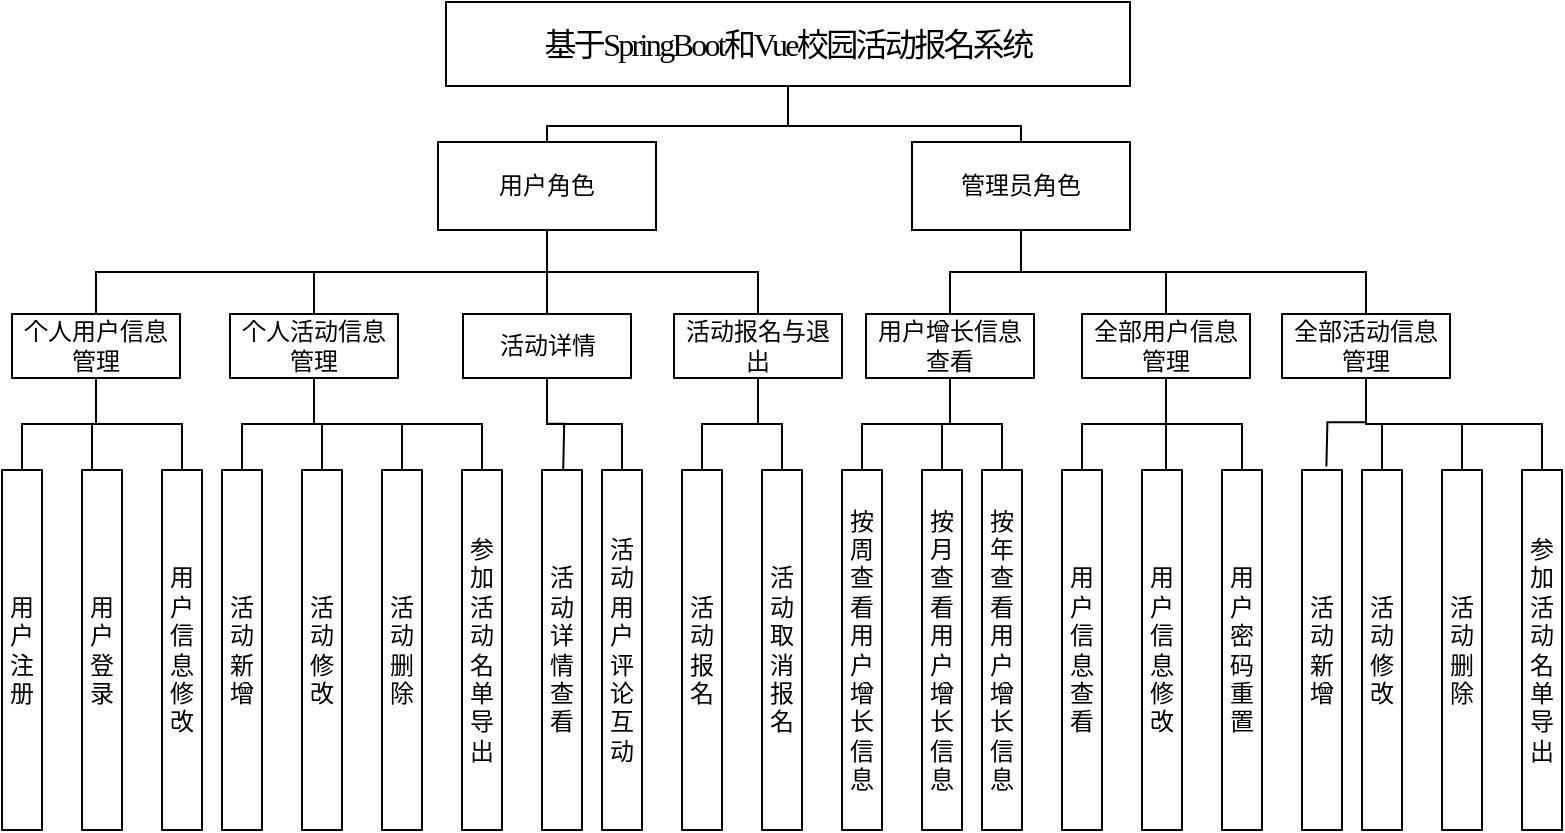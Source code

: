 <mxfile version="27.0.3">
  <diagram name="第 1 页" id="MBQGEKTdenSgJvhu8tuf">
    <mxGraphModel dx="1034" dy="570" grid="0" gridSize="10" guides="1" tooltips="1" connect="1" arrows="0" fold="1" page="1" pageScale="1" pageWidth="1200" pageHeight="1600" math="0" shadow="0">
      <root>
        <mxCell id="0" />
        <mxCell id="1" parent="0" />
        <mxCell id="3ItBfRFbZRFapq3-qud3-44" style="edgeStyle=orthogonalEdgeStyle;rounded=0;orthogonalLoop=1;jettySize=auto;html=1;exitX=0.5;exitY=1;exitDx=0;exitDy=0;entryX=0.5;entryY=0;entryDx=0;entryDy=0;endArrow=none;startFill=0;" edge="1" parent="1" source="3ItBfRFbZRFapq3-qud3-1" target="3ItBfRFbZRFapq3-qud3-14">
          <mxGeometry relative="1" as="geometry">
            <Array as="points">
              <mxPoint x="540" y="107" />
              <mxPoint x="420" y="107" />
            </Array>
          </mxGeometry>
        </mxCell>
        <mxCell id="3ItBfRFbZRFapq3-qud3-49" style="edgeStyle=orthogonalEdgeStyle;shape=connector;rounded=0;orthogonalLoop=1;jettySize=auto;html=1;exitX=0.5;exitY=1;exitDx=0;exitDy=0;entryX=0.5;entryY=0;entryDx=0;entryDy=0;strokeColor=default;align=center;verticalAlign=middle;fontFamily=Helvetica;fontSize=11;fontColor=default;labelBackgroundColor=default;startFill=0;endArrow=none;" edge="1" parent="1" source="3ItBfRFbZRFapq3-qud3-1" target="3ItBfRFbZRFapq3-qud3-15">
          <mxGeometry relative="1" as="geometry" />
        </mxCell>
        <mxCell id="3ItBfRFbZRFapq3-qud3-1" value="&lt;p class=&quot;MsoNormal&quot;&gt;&lt;span style=&quot;font-family: &amp;quot;Times New Roman&amp;quot;; letter-spacing: -1pt;&quot;&gt;&lt;font style=&quot;font-size: 16px;&quot;&gt;&lt;font style=&quot;&quot; face=&quot;楷体_GB2312&quot;&gt;基于&lt;/font&gt;SpringBoot&lt;font style=&quot;&quot; face=&quot;楷体_GB2312&quot;&gt;和&lt;/font&gt;&lt;font style=&quot;&quot; face=&quot;Times New Roman&quot;&gt;Vue&lt;/font&gt;&lt;font style=&quot;&quot; face=&quot;楷体_GB2312&quot;&gt;校园活动报名系统&lt;/font&gt;&lt;/font&gt;&lt;/span&gt;&lt;/p&gt;" style="rounded=0;whiteSpace=wrap;html=1;" vertex="1" parent="1">
          <mxGeometry x="369" y="45" width="342" height="42" as="geometry" />
        </mxCell>
        <mxCell id="3ItBfRFbZRFapq3-qud3-57" style="edgeStyle=orthogonalEdgeStyle;shape=connector;rounded=0;orthogonalLoop=1;jettySize=auto;html=1;exitX=0.5;exitY=1;exitDx=0;exitDy=0;entryX=0.5;entryY=0;entryDx=0;entryDy=0;strokeColor=default;align=center;verticalAlign=middle;fontFamily=Helvetica;fontSize=11;fontColor=default;labelBackgroundColor=default;startFill=0;endArrow=none;" edge="1" parent="1" source="3ItBfRFbZRFapq3-qud3-2" target="3ItBfRFbZRFapq3-qud3-19">
          <mxGeometry relative="1" as="geometry" />
        </mxCell>
        <mxCell id="3ItBfRFbZRFapq3-qud3-58" style="edgeStyle=orthogonalEdgeStyle;shape=connector;rounded=0;orthogonalLoop=1;jettySize=auto;html=1;exitX=0.5;exitY=1;exitDx=0;exitDy=0;entryX=0.25;entryY=0;entryDx=0;entryDy=0;strokeColor=default;align=center;verticalAlign=middle;fontFamily=Helvetica;fontSize=11;fontColor=default;labelBackgroundColor=default;startFill=0;endArrow=none;" edge="1" parent="1" source="3ItBfRFbZRFapq3-qud3-2" target="3ItBfRFbZRFapq3-qud3-21">
          <mxGeometry relative="1" as="geometry" />
        </mxCell>
        <mxCell id="3ItBfRFbZRFapq3-qud3-59" style="edgeStyle=orthogonalEdgeStyle;shape=connector;rounded=0;orthogonalLoop=1;jettySize=auto;html=1;exitX=0.5;exitY=1;exitDx=0;exitDy=0;strokeColor=default;align=center;verticalAlign=middle;fontFamily=Helvetica;fontSize=11;fontColor=default;labelBackgroundColor=default;startFill=0;endArrow=none;" edge="1" parent="1" source="3ItBfRFbZRFapq3-qud3-2" target="3ItBfRFbZRFapq3-qud3-22">
          <mxGeometry relative="1" as="geometry" />
        </mxCell>
        <mxCell id="3ItBfRFbZRFapq3-qud3-2" value="个人用户信息管理" style="rounded=0;whiteSpace=wrap;html=1;" vertex="1" parent="1">
          <mxGeometry x="152" y="201" width="84" height="32" as="geometry" />
        </mxCell>
        <mxCell id="3ItBfRFbZRFapq3-qud3-60" style="edgeStyle=orthogonalEdgeStyle;shape=connector;rounded=0;orthogonalLoop=1;jettySize=auto;html=1;exitX=0.5;exitY=1;exitDx=0;exitDy=0;entryX=0.5;entryY=0;entryDx=0;entryDy=0;strokeColor=default;align=center;verticalAlign=middle;fontFamily=Helvetica;fontSize=11;fontColor=default;labelBackgroundColor=default;startFill=0;endArrow=none;" edge="1" parent="1" source="3ItBfRFbZRFapq3-qud3-8" target="3ItBfRFbZRFapq3-qud3-23">
          <mxGeometry relative="1" as="geometry" />
        </mxCell>
        <mxCell id="3ItBfRFbZRFapq3-qud3-61" style="edgeStyle=orthogonalEdgeStyle;shape=connector;rounded=0;orthogonalLoop=1;jettySize=auto;html=1;exitX=0.5;exitY=1;exitDx=0;exitDy=0;entryX=0.5;entryY=0;entryDx=0;entryDy=0;strokeColor=default;align=center;verticalAlign=middle;fontFamily=Helvetica;fontSize=11;fontColor=default;labelBackgroundColor=default;startFill=0;endArrow=none;" edge="1" parent="1" source="3ItBfRFbZRFapq3-qud3-8" target="3ItBfRFbZRFapq3-qud3-24">
          <mxGeometry relative="1" as="geometry" />
        </mxCell>
        <mxCell id="3ItBfRFbZRFapq3-qud3-62" style="edgeStyle=orthogonalEdgeStyle;shape=connector;rounded=0;orthogonalLoop=1;jettySize=auto;html=1;exitX=0.5;exitY=1;exitDx=0;exitDy=0;entryX=0.5;entryY=0;entryDx=0;entryDy=0;strokeColor=default;align=center;verticalAlign=middle;fontFamily=Helvetica;fontSize=11;fontColor=default;labelBackgroundColor=default;startFill=0;endArrow=none;" edge="1" parent="1" source="3ItBfRFbZRFapq3-qud3-8" target="3ItBfRFbZRFapq3-qud3-25">
          <mxGeometry relative="1" as="geometry" />
        </mxCell>
        <mxCell id="3ItBfRFbZRFapq3-qud3-63" style="edgeStyle=orthogonalEdgeStyle;shape=connector;rounded=0;orthogonalLoop=1;jettySize=auto;html=1;exitX=0.5;exitY=1;exitDx=0;exitDy=0;entryX=0.5;entryY=0;entryDx=0;entryDy=0;strokeColor=default;align=center;verticalAlign=middle;fontFamily=Helvetica;fontSize=11;fontColor=default;labelBackgroundColor=default;startFill=0;endArrow=none;" edge="1" parent="1" source="3ItBfRFbZRFapq3-qud3-8" target="3ItBfRFbZRFapq3-qud3-41">
          <mxGeometry relative="1" as="geometry" />
        </mxCell>
        <mxCell id="3ItBfRFbZRFapq3-qud3-8" value="个人活动信息管理" style="rounded=0;whiteSpace=wrap;html=1;" vertex="1" parent="1">
          <mxGeometry x="261" y="201" width="84" height="32" as="geometry" />
        </mxCell>
        <mxCell id="3ItBfRFbZRFapq3-qud3-64" style="edgeStyle=orthogonalEdgeStyle;shape=connector;rounded=0;orthogonalLoop=1;jettySize=auto;html=1;exitX=0.5;exitY=1;exitDx=0;exitDy=0;strokeColor=default;align=center;verticalAlign=middle;fontFamily=Helvetica;fontSize=11;fontColor=default;labelBackgroundColor=default;startFill=0;endArrow=none;" edge="1" parent="1" source="3ItBfRFbZRFapq3-qud3-9">
          <mxGeometry relative="1" as="geometry">
            <mxPoint x="427.6" y="278.8" as="targetPoint" />
          </mxGeometry>
        </mxCell>
        <mxCell id="3ItBfRFbZRFapq3-qud3-65" style="edgeStyle=orthogonalEdgeStyle;shape=connector;rounded=0;orthogonalLoop=1;jettySize=auto;html=1;exitX=0.5;exitY=1;exitDx=0;exitDy=0;entryX=0.5;entryY=0;entryDx=0;entryDy=0;strokeColor=default;align=center;verticalAlign=middle;fontFamily=Helvetica;fontSize=11;fontColor=default;labelBackgroundColor=default;startFill=0;endArrow=none;" edge="1" parent="1" source="3ItBfRFbZRFapq3-qud3-9" target="3ItBfRFbZRFapq3-qud3-27">
          <mxGeometry relative="1" as="geometry" />
        </mxCell>
        <mxCell id="3ItBfRFbZRFapq3-qud3-9" value="活动详情" style="rounded=0;whiteSpace=wrap;html=1;" vertex="1" parent="1">
          <mxGeometry x="377.5" y="201" width="84" height="32" as="geometry" />
        </mxCell>
        <mxCell id="3ItBfRFbZRFapq3-qud3-66" style="edgeStyle=orthogonalEdgeStyle;shape=connector;rounded=0;orthogonalLoop=1;jettySize=auto;html=1;exitX=0.5;exitY=1;exitDx=0;exitDy=0;strokeColor=default;align=center;verticalAlign=middle;fontFamily=Helvetica;fontSize=11;fontColor=default;labelBackgroundColor=default;startFill=0;endArrow=none;" edge="1" parent="1" source="3ItBfRFbZRFapq3-qud3-10" target="3ItBfRFbZRFapq3-qud3-28">
          <mxGeometry relative="1" as="geometry" />
        </mxCell>
        <mxCell id="3ItBfRFbZRFapq3-qud3-67" style="edgeStyle=orthogonalEdgeStyle;shape=connector;rounded=0;orthogonalLoop=1;jettySize=auto;html=1;exitX=0.5;exitY=1;exitDx=0;exitDy=0;entryX=0.5;entryY=0;entryDx=0;entryDy=0;strokeColor=default;align=center;verticalAlign=middle;fontFamily=Helvetica;fontSize=11;fontColor=default;labelBackgroundColor=default;startFill=0;endArrow=none;" edge="1" parent="1" source="3ItBfRFbZRFapq3-qud3-10" target="3ItBfRFbZRFapq3-qud3-29">
          <mxGeometry relative="1" as="geometry" />
        </mxCell>
        <mxCell id="3ItBfRFbZRFapq3-qud3-10" value="活动报名与退出" style="rounded=0;whiteSpace=wrap;html=1;" vertex="1" parent="1">
          <mxGeometry x="483" y="201" width="84" height="32" as="geometry" />
        </mxCell>
        <mxCell id="3ItBfRFbZRFapq3-qud3-50" style="edgeStyle=orthogonalEdgeStyle;shape=connector;rounded=0;orthogonalLoop=1;jettySize=auto;html=1;exitX=0.5;exitY=1;exitDx=0;exitDy=0;strokeColor=default;align=center;verticalAlign=middle;fontFamily=Helvetica;fontSize=11;fontColor=default;labelBackgroundColor=default;startFill=0;endArrow=none;" edge="1" parent="1" source="3ItBfRFbZRFapq3-qud3-14" target="3ItBfRFbZRFapq3-qud3-2">
          <mxGeometry relative="1" as="geometry" />
        </mxCell>
        <mxCell id="3ItBfRFbZRFapq3-qud3-51" style="edgeStyle=orthogonalEdgeStyle;shape=connector;rounded=0;orthogonalLoop=1;jettySize=auto;html=1;exitX=0.5;exitY=1;exitDx=0;exitDy=0;strokeColor=default;align=center;verticalAlign=middle;fontFamily=Helvetica;fontSize=11;fontColor=default;labelBackgroundColor=default;startFill=0;endArrow=none;" edge="1" parent="1" source="3ItBfRFbZRFapq3-qud3-14" target="3ItBfRFbZRFapq3-qud3-8">
          <mxGeometry relative="1" as="geometry" />
        </mxCell>
        <mxCell id="3ItBfRFbZRFapq3-qud3-52" style="edgeStyle=orthogonalEdgeStyle;shape=connector;rounded=0;orthogonalLoop=1;jettySize=auto;html=1;exitX=0.5;exitY=1;exitDx=0;exitDy=0;entryX=0.5;entryY=0;entryDx=0;entryDy=0;strokeColor=default;align=center;verticalAlign=middle;fontFamily=Helvetica;fontSize=11;fontColor=default;labelBackgroundColor=default;startFill=0;endArrow=none;" edge="1" parent="1" source="3ItBfRFbZRFapq3-qud3-14" target="3ItBfRFbZRFapq3-qud3-9">
          <mxGeometry relative="1" as="geometry" />
        </mxCell>
        <mxCell id="3ItBfRFbZRFapq3-qud3-53" style="edgeStyle=orthogonalEdgeStyle;shape=connector;rounded=0;orthogonalLoop=1;jettySize=auto;html=1;exitX=0.5;exitY=1;exitDx=0;exitDy=0;entryX=0.5;entryY=0;entryDx=0;entryDy=0;strokeColor=default;align=center;verticalAlign=middle;fontFamily=Helvetica;fontSize=11;fontColor=default;labelBackgroundColor=default;startFill=0;endArrow=none;" edge="1" parent="1" source="3ItBfRFbZRFapq3-qud3-14" target="3ItBfRFbZRFapq3-qud3-10">
          <mxGeometry relative="1" as="geometry" />
        </mxCell>
        <mxCell id="3ItBfRFbZRFapq3-qud3-14" value="用户角色" style="rounded=0;whiteSpace=wrap;html=1;" vertex="1" parent="1">
          <mxGeometry x="365" y="115" width="109" height="44" as="geometry" />
        </mxCell>
        <mxCell id="3ItBfRFbZRFapq3-qud3-54" style="edgeStyle=orthogonalEdgeStyle;shape=connector;rounded=0;orthogonalLoop=1;jettySize=auto;html=1;exitX=0.5;exitY=1;exitDx=0;exitDy=0;entryX=0.5;entryY=0;entryDx=0;entryDy=0;strokeColor=default;align=center;verticalAlign=middle;fontFamily=Helvetica;fontSize=11;fontColor=default;labelBackgroundColor=default;startFill=0;endArrow=none;" edge="1" parent="1" source="3ItBfRFbZRFapq3-qud3-15" target="3ItBfRFbZRFapq3-qud3-30">
          <mxGeometry relative="1" as="geometry" />
        </mxCell>
        <mxCell id="3ItBfRFbZRFapq3-qud3-55" style="edgeStyle=orthogonalEdgeStyle;shape=connector;rounded=0;orthogonalLoop=1;jettySize=auto;html=1;exitX=0.5;exitY=1;exitDx=0;exitDy=0;entryX=0.5;entryY=0;entryDx=0;entryDy=0;strokeColor=default;align=center;verticalAlign=middle;fontFamily=Helvetica;fontSize=11;fontColor=default;labelBackgroundColor=default;startFill=0;endArrow=none;" edge="1" parent="1" source="3ItBfRFbZRFapq3-qud3-15" target="3ItBfRFbZRFapq3-qud3-17">
          <mxGeometry relative="1" as="geometry" />
        </mxCell>
        <mxCell id="3ItBfRFbZRFapq3-qud3-56" style="edgeStyle=orthogonalEdgeStyle;shape=connector;rounded=0;orthogonalLoop=1;jettySize=auto;html=1;exitX=0.5;exitY=1;exitDx=0;exitDy=0;strokeColor=default;align=center;verticalAlign=middle;fontFamily=Helvetica;fontSize=11;fontColor=default;labelBackgroundColor=default;startFill=0;endArrow=none;" edge="1" parent="1" source="3ItBfRFbZRFapq3-qud3-15" target="3ItBfRFbZRFapq3-qud3-16">
          <mxGeometry relative="1" as="geometry" />
        </mxCell>
        <mxCell id="3ItBfRFbZRFapq3-qud3-15" value="管理员角色" style="rounded=0;whiteSpace=wrap;html=1;" vertex="1" parent="1">
          <mxGeometry x="602" y="115" width="109" height="44" as="geometry" />
        </mxCell>
        <mxCell id="3ItBfRFbZRFapq3-qud3-74" style="edgeStyle=orthogonalEdgeStyle;shape=connector;rounded=0;orthogonalLoop=1;jettySize=auto;html=1;exitX=0.5;exitY=1;exitDx=0;exitDy=0;strokeColor=default;align=center;verticalAlign=middle;fontFamily=Helvetica;fontSize=11;fontColor=default;labelBackgroundColor=default;startFill=0;endArrow=none;" edge="1" parent="1" source="3ItBfRFbZRFapq3-qud3-16">
          <mxGeometry relative="1" as="geometry">
            <mxPoint x="809.2" y="277.2" as="targetPoint" />
          </mxGeometry>
        </mxCell>
        <mxCell id="3ItBfRFbZRFapq3-qud3-75" style="edgeStyle=orthogonalEdgeStyle;shape=connector;rounded=0;orthogonalLoop=1;jettySize=auto;html=1;exitX=0.5;exitY=1;exitDx=0;exitDy=0;entryX=0.5;entryY=0;entryDx=0;entryDy=0;strokeColor=default;align=center;verticalAlign=middle;fontFamily=Helvetica;fontSize=11;fontColor=default;labelBackgroundColor=default;startFill=0;endArrow=none;" edge="1" parent="1" source="3ItBfRFbZRFapq3-qud3-16" target="3ItBfRFbZRFapq3-qud3-38">
          <mxGeometry relative="1" as="geometry" />
        </mxCell>
        <mxCell id="3ItBfRFbZRFapq3-qud3-76" style="edgeStyle=orthogonalEdgeStyle;shape=connector;rounded=0;orthogonalLoop=1;jettySize=auto;html=1;exitX=0.5;exitY=1;exitDx=0;exitDy=0;entryX=0.5;entryY=0;entryDx=0;entryDy=0;strokeColor=default;align=center;verticalAlign=middle;fontFamily=Helvetica;fontSize=11;fontColor=default;labelBackgroundColor=default;startFill=0;endArrow=none;" edge="1" parent="1" source="3ItBfRFbZRFapq3-qud3-16" target="3ItBfRFbZRFapq3-qud3-39">
          <mxGeometry relative="1" as="geometry" />
        </mxCell>
        <mxCell id="3ItBfRFbZRFapq3-qud3-78" style="edgeStyle=orthogonalEdgeStyle;shape=connector;rounded=0;orthogonalLoop=1;jettySize=auto;html=1;exitX=0.5;exitY=1;exitDx=0;exitDy=0;entryX=0.5;entryY=0;entryDx=0;entryDy=0;strokeColor=default;align=center;verticalAlign=middle;fontFamily=Helvetica;fontSize=11;fontColor=default;labelBackgroundColor=default;startFill=0;endArrow=none;" edge="1" parent="1" source="3ItBfRFbZRFapq3-qud3-16" target="3ItBfRFbZRFapq3-qud3-40">
          <mxGeometry relative="1" as="geometry" />
        </mxCell>
        <mxCell id="3ItBfRFbZRFapq3-qud3-16" value="全部活动信息管理" style="rounded=0;whiteSpace=wrap;html=1;" vertex="1" parent="1">
          <mxGeometry x="787" y="201" width="84" height="32" as="geometry" />
        </mxCell>
        <mxCell id="3ItBfRFbZRFapq3-qud3-71" style="edgeStyle=orthogonalEdgeStyle;shape=connector;rounded=0;orthogonalLoop=1;jettySize=auto;html=1;exitX=0.5;exitY=1;exitDx=0;exitDy=0;entryX=0.5;entryY=0;entryDx=0;entryDy=0;strokeColor=default;align=center;verticalAlign=middle;fontFamily=Helvetica;fontSize=11;fontColor=default;labelBackgroundColor=default;startFill=0;endArrow=none;" edge="1" parent="1" source="3ItBfRFbZRFapq3-qud3-17" target="3ItBfRFbZRFapq3-qud3-34">
          <mxGeometry relative="1" as="geometry" />
        </mxCell>
        <mxCell id="3ItBfRFbZRFapq3-qud3-72" style="edgeStyle=orthogonalEdgeStyle;shape=connector;rounded=0;orthogonalLoop=1;jettySize=auto;html=1;exitX=0.5;exitY=1;exitDx=0;exitDy=0;strokeColor=default;align=center;verticalAlign=middle;fontFamily=Helvetica;fontSize=11;fontColor=default;labelBackgroundColor=default;startFill=0;endArrow=none;" edge="1" parent="1" source="3ItBfRFbZRFapq3-qud3-17">
          <mxGeometry relative="1" as="geometry">
            <mxPoint x="729" y="278.8" as="targetPoint" />
          </mxGeometry>
        </mxCell>
        <mxCell id="3ItBfRFbZRFapq3-qud3-73" style="edgeStyle=orthogonalEdgeStyle;shape=connector;rounded=0;orthogonalLoop=1;jettySize=auto;html=1;exitX=0.5;exitY=1;exitDx=0;exitDy=0;entryX=0.5;entryY=0;entryDx=0;entryDy=0;strokeColor=default;align=center;verticalAlign=middle;fontFamily=Helvetica;fontSize=11;fontColor=default;labelBackgroundColor=default;startFill=0;endArrow=none;" edge="1" parent="1" source="3ItBfRFbZRFapq3-qud3-17" target="3ItBfRFbZRFapq3-qud3-36">
          <mxGeometry relative="1" as="geometry" />
        </mxCell>
        <mxCell id="3ItBfRFbZRFapq3-qud3-17" value="全部用户信息管理" style="rounded=0;whiteSpace=wrap;html=1;" vertex="1" parent="1">
          <mxGeometry x="687" y="201" width="84" height="32" as="geometry" />
        </mxCell>
        <mxCell id="3ItBfRFbZRFapq3-qud3-68" style="edgeStyle=orthogonalEdgeStyle;shape=connector;rounded=0;orthogonalLoop=1;jettySize=auto;html=1;exitX=0.5;exitY=1;exitDx=0;exitDy=0;entryX=0.5;entryY=0;entryDx=0;entryDy=0;strokeColor=default;align=center;verticalAlign=middle;fontFamily=Helvetica;fontSize=11;fontColor=default;labelBackgroundColor=default;startFill=0;endArrow=none;" edge="1" parent="1" source="3ItBfRFbZRFapq3-qud3-30" target="3ItBfRFbZRFapq3-qud3-31">
          <mxGeometry relative="1" as="geometry" />
        </mxCell>
        <mxCell id="3ItBfRFbZRFapq3-qud3-69" style="edgeStyle=orthogonalEdgeStyle;shape=connector;rounded=0;orthogonalLoop=1;jettySize=auto;html=1;exitX=0.5;exitY=1;exitDx=0;exitDy=0;strokeColor=default;align=center;verticalAlign=middle;fontFamily=Helvetica;fontSize=11;fontColor=default;labelBackgroundColor=default;startFill=0;endArrow=none;" edge="1" parent="1" source="3ItBfRFbZRFapq3-qud3-30" target="3ItBfRFbZRFapq3-qud3-32">
          <mxGeometry relative="1" as="geometry" />
        </mxCell>
        <mxCell id="3ItBfRFbZRFapq3-qud3-70" style="edgeStyle=orthogonalEdgeStyle;shape=connector;rounded=0;orthogonalLoop=1;jettySize=auto;html=1;exitX=0.5;exitY=1;exitDx=0;exitDy=0;entryX=0.5;entryY=0;entryDx=0;entryDy=0;strokeColor=default;align=center;verticalAlign=middle;fontFamily=Helvetica;fontSize=11;fontColor=default;labelBackgroundColor=default;startFill=0;endArrow=none;" edge="1" parent="1" source="3ItBfRFbZRFapq3-qud3-30" target="3ItBfRFbZRFapq3-qud3-33">
          <mxGeometry relative="1" as="geometry" />
        </mxCell>
        <mxCell id="3ItBfRFbZRFapq3-qud3-30" value="用户增长信息查看" style="rounded=0;whiteSpace=wrap;html=1;" vertex="1" parent="1">
          <mxGeometry x="579" y="201" width="84" height="32" as="geometry" />
        </mxCell>
        <mxCell id="3ItBfRFbZRFapq3-qud3-42" value="" style="group" vertex="1" connectable="0" parent="1">
          <mxGeometry x="147" y="269" width="780" height="190" as="geometry" />
        </mxCell>
        <mxCell id="3ItBfRFbZRFapq3-qud3-19" value="用户注册&lt;span style=&quot;color: rgba(0, 0, 0, 0); font-family: monospace; font-size: 0px; text-align: start; text-wrap-mode: nowrap;&quot;&gt;%3CmxGraphModel%3E%3Croot%3E%3CmxCell%20id%3D%220%22%2F%3E%3CmxCell%20id%3D%221%22%20parent%3D%220%22%2F%3E%3CmxCell%20id%3D%222%22%20value%3D%22%E4%B8%AA%E4%BA%BA%E7%94%A8%E6%88%B7%E4%BF%A1%E6%81%AF%E7%AE%A1%E7%90%86%22%20style%3D%22rounded%3D0%3BwhiteSpace%3Dwrap%3Bhtml%3D1%3B%22%20vertex%3D%221%22%20parent%3D%221%22%3E%3CmxGeometry%20x%3D%22147%22%20y%3D%22229%22%20width%3D%2284%22%20height%3D%2232%22%20as%3D%22geometry%22%2F%3E%3C%2FmxCell%3E%3C%2Froot%3E%3C%2FmxGraphModel%3E&lt;/span&gt;" style="rounded=0;whiteSpace=wrap;html=1;flipV=1;flipH=0;" vertex="1" parent="3ItBfRFbZRFapq3-qud3-42">
          <mxGeometry y="10" width="20" height="180" as="geometry" />
        </mxCell>
        <mxCell id="3ItBfRFbZRFapq3-qud3-21" value="用户登录&lt;span style=&quot;color: rgba(0, 0, 0, 0); font-family: monospace; font-size: 0px; text-align: start; text-wrap-mode: nowrap;&quot;&gt;%3CmxGraphModel%3E%3Croot%3E%3CmxCell%20id%3D%220%22%2F%3E%3CmxCell%20id%3D%221%22%20parent%3D%220%22%2F%3E%3CmxCell%20id%3D%222%22%20value%3D%22%E4%B8%AA%E4%BA%BA%E7%94%A8%E6%88%B7%E4%BF%A1%E6%81%AF%E7%AE%A1%E7%90%86%22%20style%3D%22rounded%3D0%3BwhiteSpace%3Dwrap%3Bhtml%3D1%3B%22%20vertex%3D%221%22%20parent%3D%221%22%3E%3CmxGeometry%20x%3D%22147%22%20y%3D%22229%22%20width%3D%2284%22%20height%3D%2232%22%20as%3D%22geometry%22%2F%3E%3C%2FmxCell%3E%3C%2Froot%3E%3C%2FmxGraphModel%3E&lt;/span&gt;" style="rounded=0;whiteSpace=wrap;html=1;flipV=1;flipH=0;" vertex="1" parent="3ItBfRFbZRFapq3-qud3-42">
          <mxGeometry x="40" y="10" width="20" height="180" as="geometry" />
        </mxCell>
        <mxCell id="3ItBfRFbZRFapq3-qud3-22" value="用户信息修改&lt;span style=&quot;color: rgba(0, 0, 0, 0); font-family: monospace; font-size: 0px; text-align: start; text-wrap-mode: nowrap;&quot;&gt;%3CmxGraphModel%3E%3Croot%3E%3CmxCell%20id%3D%220%22%2F%3E%3CmxCell%20id%3D%221%22%20parent%3D%220%22%2F%3E%3CmxCell%20id%3D%222%22%20value%3D%22%E4%B8%AA%E4%BA%BA%E7%94%A8%E6%88%B7%E4%BF%A1%E6%81%AF%E7%AE%A1%E7%90%86%22%20style%3D%22rounded%3D0%3BwhiteSpace%3Dwrap%3Bhtml%3D1%3B%22%20vertex%3D%221%22%20parent%3D%221%22%3E%3CmxGeometry%20x%3D%22147%22%20y%3D%22229%22%20width%3D%2284%22%20height%3D%2232%22%20as%3D%22geometry%22%2F%3E%3C%2FmxCell%3E%3C%2Froot%3E%3C%2FmxGraphModel%3E&lt;/span&gt;" style="rounded=0;whiteSpace=wrap;html=1;flipV=1;flipH=0;" vertex="1" parent="3ItBfRFbZRFapq3-qud3-42">
          <mxGeometry x="80" y="10" width="20" height="180" as="geometry" />
        </mxCell>
        <mxCell id="3ItBfRFbZRFapq3-qud3-23" value="活动新增" style="rounded=0;whiteSpace=wrap;html=1;flipV=1;flipH=0;" vertex="1" parent="3ItBfRFbZRFapq3-qud3-42">
          <mxGeometry x="110" y="10" width="20" height="180" as="geometry" />
        </mxCell>
        <mxCell id="3ItBfRFbZRFapq3-qud3-24" value="活动修改" style="rounded=0;whiteSpace=wrap;html=1;flipV=1;flipH=0;" vertex="1" parent="3ItBfRFbZRFapq3-qud3-42">
          <mxGeometry x="150" y="10" width="20" height="180" as="geometry" />
        </mxCell>
        <mxCell id="3ItBfRFbZRFapq3-qud3-25" value="活动删除" style="rounded=0;whiteSpace=wrap;html=1;flipV=1;flipH=0;" vertex="1" parent="3ItBfRFbZRFapq3-qud3-42">
          <mxGeometry x="190" y="10" width="20" height="180" as="geometry" />
        </mxCell>
        <mxCell id="3ItBfRFbZRFapq3-qud3-26" value="活动详情查看" style="rounded=0;whiteSpace=wrap;html=1;flipV=1;flipH=0;" vertex="1" parent="3ItBfRFbZRFapq3-qud3-42">
          <mxGeometry x="270" y="10" width="20" height="180" as="geometry" />
        </mxCell>
        <mxCell id="3ItBfRFbZRFapq3-qud3-27" value="活动用户评论&lt;div&gt;互动&lt;/div&gt;" style="rounded=0;whiteSpace=wrap;html=1;flipV=1;flipH=0;" vertex="1" parent="3ItBfRFbZRFapq3-qud3-42">
          <mxGeometry x="300" y="10" width="20" height="180" as="geometry" />
        </mxCell>
        <mxCell id="3ItBfRFbZRFapq3-qud3-28" value="活动报名" style="rounded=0;whiteSpace=wrap;html=1;flipV=1;flipH=0;" vertex="1" parent="3ItBfRFbZRFapq3-qud3-42">
          <mxGeometry x="340" y="10" width="20" height="180" as="geometry" />
        </mxCell>
        <mxCell id="3ItBfRFbZRFapq3-qud3-29" value="活动取消报名" style="rounded=0;whiteSpace=wrap;html=1;flipV=1;flipH=0;" vertex="1" parent="3ItBfRFbZRFapq3-qud3-42">
          <mxGeometry x="380" y="10" width="20" height="180" as="geometry" />
        </mxCell>
        <mxCell id="3ItBfRFbZRFapq3-qud3-31" value="按周查看用户增长信息" style="rounded=0;whiteSpace=wrap;html=1;flipV=1;flipH=0;" vertex="1" parent="3ItBfRFbZRFapq3-qud3-42">
          <mxGeometry x="420" y="10" width="20" height="180" as="geometry" />
        </mxCell>
        <mxCell id="3ItBfRFbZRFapq3-qud3-32" value="按月查看用户增长信息" style="rounded=0;whiteSpace=wrap;html=1;flipV=1;flipH=0;" vertex="1" parent="3ItBfRFbZRFapq3-qud3-42">
          <mxGeometry x="460" y="10" width="20" height="180" as="geometry" />
        </mxCell>
        <mxCell id="3ItBfRFbZRFapq3-qud3-33" value="按年查看用户增长信息" style="rounded=0;whiteSpace=wrap;html=1;flipV=1;flipH=0;" vertex="1" parent="3ItBfRFbZRFapq3-qud3-42">
          <mxGeometry x="490" y="10" width="20" height="180" as="geometry" />
        </mxCell>
        <mxCell id="3ItBfRFbZRFapq3-qud3-34" value="用户信息查看" style="rounded=0;whiteSpace=wrap;html=1;flipV=1;flipH=0;" vertex="1" parent="3ItBfRFbZRFapq3-qud3-42">
          <mxGeometry x="530" y="10" width="20" height="180" as="geometry" />
        </mxCell>
        <mxCell id="3ItBfRFbZRFapq3-qud3-35" value="用户信息修改" style="rounded=0;whiteSpace=wrap;html=1;flipV=1;flipH=0;" vertex="1" parent="3ItBfRFbZRFapq3-qud3-42">
          <mxGeometry x="570" y="10" width="20" height="180" as="geometry" />
        </mxCell>
        <mxCell id="3ItBfRFbZRFapq3-qud3-36" value="用户密码重置" style="rounded=0;whiteSpace=wrap;html=1;flipV=1;flipH=0;" vertex="1" parent="3ItBfRFbZRFapq3-qud3-42">
          <mxGeometry x="610" y="10" width="20" height="180" as="geometry" />
        </mxCell>
        <mxCell id="3ItBfRFbZRFapq3-qud3-37" value="活动新增" style="rounded=0;whiteSpace=wrap;html=1;flipV=1;flipH=0;" vertex="1" parent="3ItBfRFbZRFapq3-qud3-42">
          <mxGeometry x="650" y="10" width="20" height="180" as="geometry" />
        </mxCell>
        <mxCell id="3ItBfRFbZRFapq3-qud3-38" value="活动修改" style="rounded=0;whiteSpace=wrap;html=1;flipV=1;flipH=0;" vertex="1" parent="3ItBfRFbZRFapq3-qud3-42">
          <mxGeometry x="680" y="10" width="20" height="180" as="geometry" />
        </mxCell>
        <mxCell id="3ItBfRFbZRFapq3-qud3-39" value="活动删除" style="rounded=0;whiteSpace=wrap;html=1;flipV=1;flipH=0;" vertex="1" parent="3ItBfRFbZRFapq3-qud3-42">
          <mxGeometry x="720" y="10" width="20" height="180" as="geometry" />
        </mxCell>
        <mxCell id="3ItBfRFbZRFapq3-qud3-40" value="参加活动名单导出" style="rounded=0;whiteSpace=wrap;html=1;flipV=1;flipH=0;" vertex="1" parent="3ItBfRFbZRFapq3-qud3-42">
          <mxGeometry x="760" y="10" width="20" height="180" as="geometry" />
        </mxCell>
        <mxCell id="3ItBfRFbZRFapq3-qud3-41" value="参加活动名单导出" style="rounded=0;whiteSpace=wrap;html=1;flipV=1;flipH=0;" vertex="1" parent="3ItBfRFbZRFapq3-qud3-42">
          <mxGeometry x="230" y="10" width="20" height="180" as="geometry" />
        </mxCell>
      </root>
    </mxGraphModel>
  </diagram>
</mxfile>
